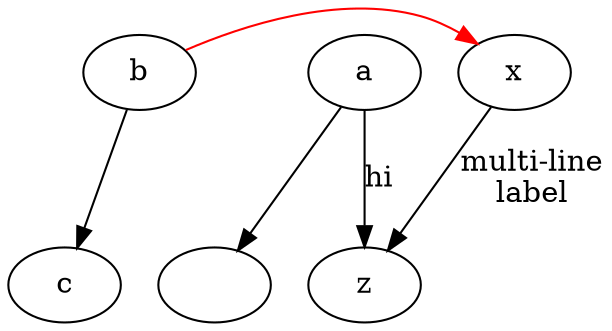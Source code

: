 digraph tes󠀪t3 {
       a ->󠁢 b -> c;
       a -> z [label="hi", weight=100];
       x -> z [label="mul󠀢ti-line\nlabel"];
       edge [style=d‎ashed,color=red];
       b -> x;
       {rank=same; b x}
}

